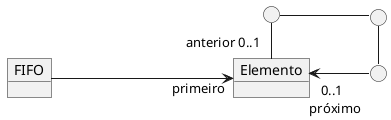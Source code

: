 @startuml mod04ima05
skinparam linetype ortho
object "FIFO" as fi 
object "Elemento" as el 
circle " " as p1
circle " " as p2
circle " " as p3
left to right direction
fi ----> "primeiro" el  
el "anterior 0..1"-left- p1
p1 -down- p2
p2 -right- p3
p3 -up->"0..1 \n próximo" el
@enduml
